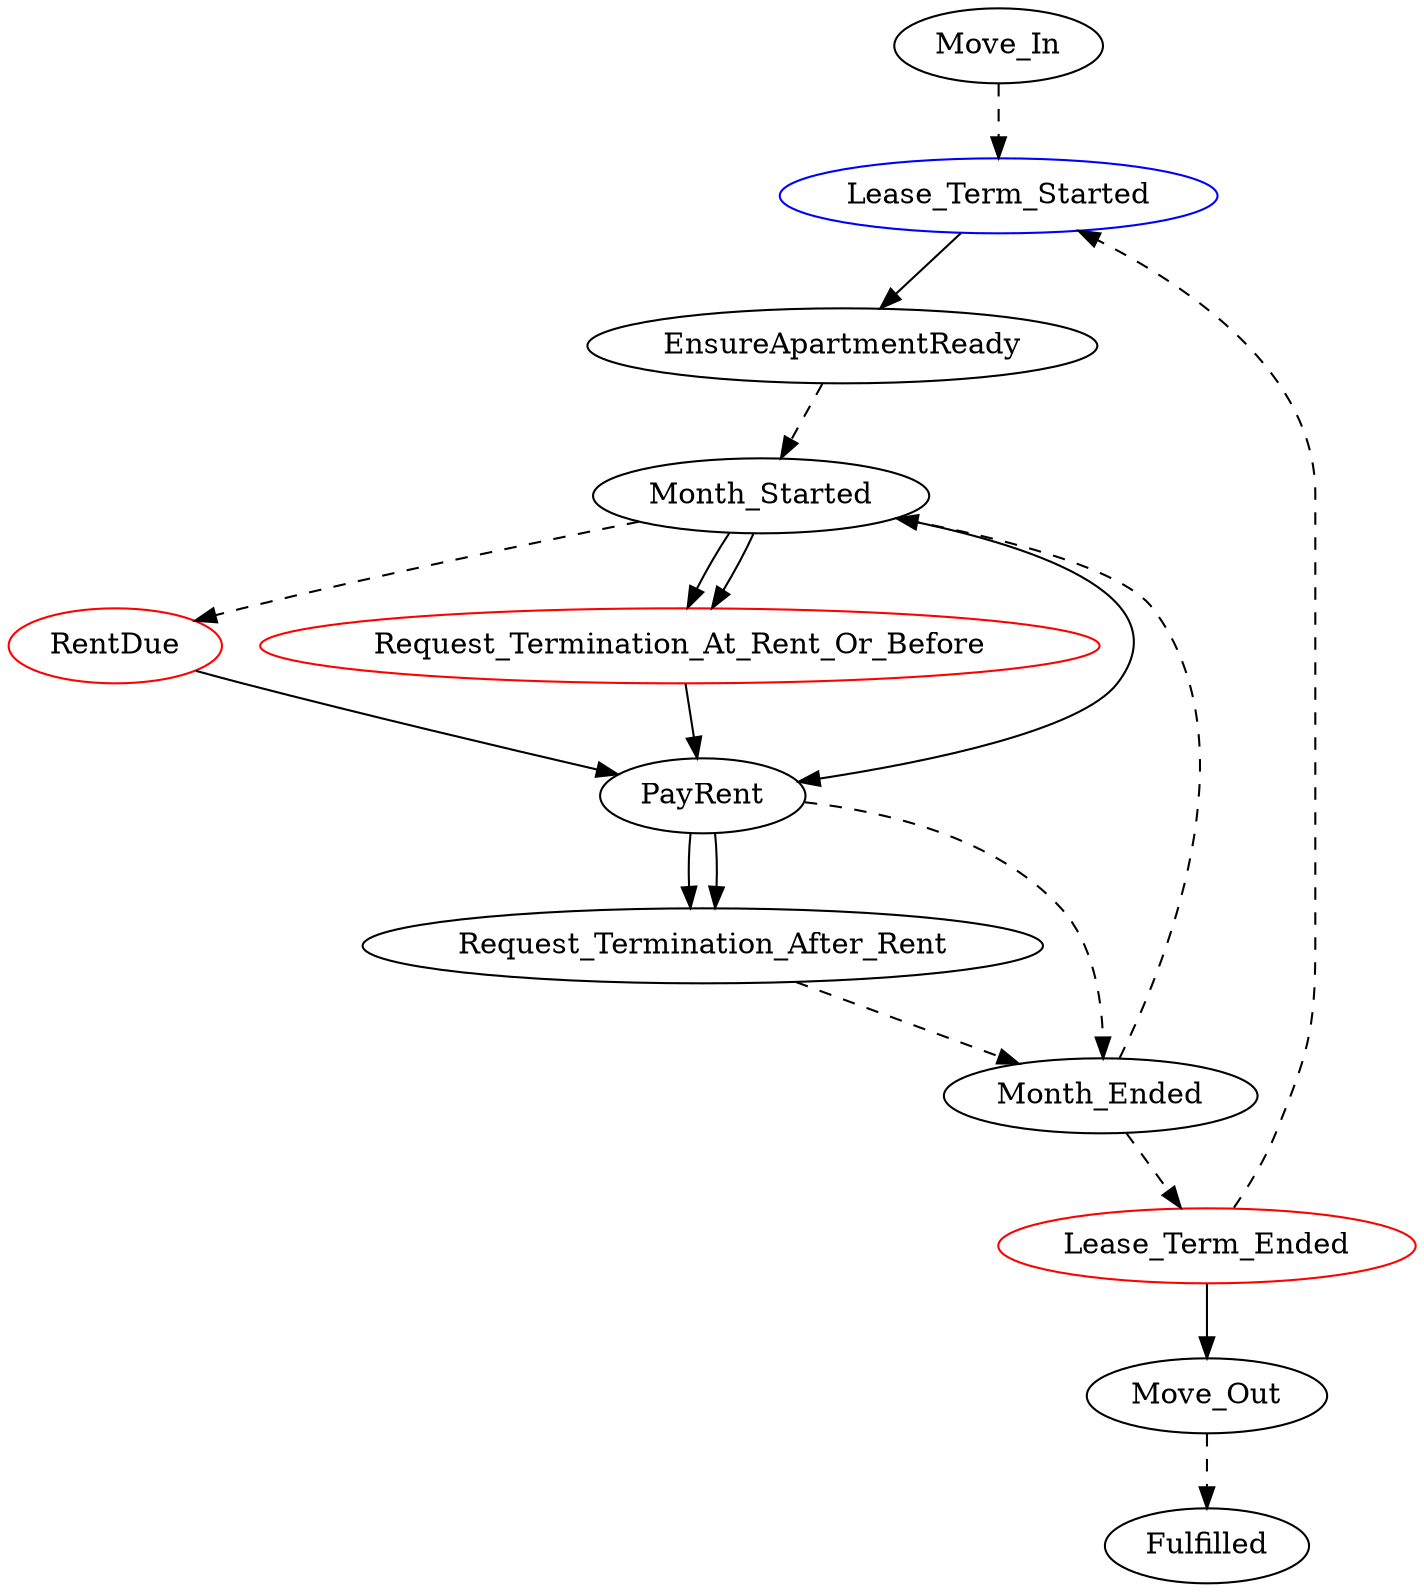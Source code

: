// THIS IS A GENERATED FILE. DO NOT EDIT.

digraph Lease_Hvitved {
	Move_In[label=Move_In];
	Lease_Term_Started[label=Lease_Term_Started,color=Blue];
	EnsureApartmentReady[label=EnsureApartmentReady];
	Month_Started[label=Month_Started];
	RentDue[label=RentDue,color=Red];
	Request_Termination_At_Rent_Or_Before[label=Request_Termination_At_Rent_Or_Before,color=Red];
	PayRent[label=PayRent];
	Request_Termination_After_Rent[label=Request_Termination_After_Rent];
	Month_Ended[label=Month_Ended];
	Lease_Term_Ended[label=Lease_Term_Ended,color=Red];
	Move_Out[label=Move_Out];
	Move_In -> Lease_Term_Started [style=dashed];
	Lease_Term_Started -> EnsureApartmentReady;
	EnsureApartmentReady -> Month_Started [style=dashed];
	Month_Started -> PayRent;
	Month_Started -> Request_Termination_At_Rent_Or_Before;
	Month_Started -> Request_Termination_At_Rent_Or_Before;
	Month_Started -> RentDue [style=dashed];
	RentDue -> PayRent;
	Request_Termination_At_Rent_Or_Before -> PayRent;
	PayRent -> Request_Termination_After_Rent;
	PayRent -> Request_Termination_After_Rent;
	PayRent -> Month_Ended [style=dashed];
	Request_Termination_After_Rent -> Month_Ended [style=dashed];
	Month_Ended -> Month_Started [style=dashed];
	Month_Ended -> Lease_Term_Ended [style=dashed];
	Lease_Term_Ended -> Move_Out;
	Lease_Term_Ended -> Lease_Term_Started [style=dashed];
	Move_Out -> Fulfilled [style=dashed];
}